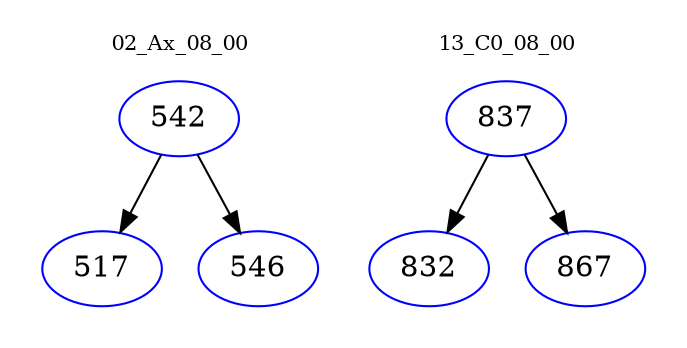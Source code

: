 digraph{
subgraph cluster_0 {
color = white
label = "02_Ax_08_00";
fontsize=10;
T0_542 [label="542", color="blue"]
T0_542 -> T0_517 [color="black"]
T0_517 [label="517", color="blue"]
T0_542 -> T0_546 [color="black"]
T0_546 [label="546", color="blue"]
}
subgraph cluster_1 {
color = white
label = "13_C0_08_00";
fontsize=10;
T1_837 [label="837", color="blue"]
T1_837 -> T1_832 [color="black"]
T1_832 [label="832", color="blue"]
T1_837 -> T1_867 [color="black"]
T1_867 [label="867", color="blue"]
}
}
